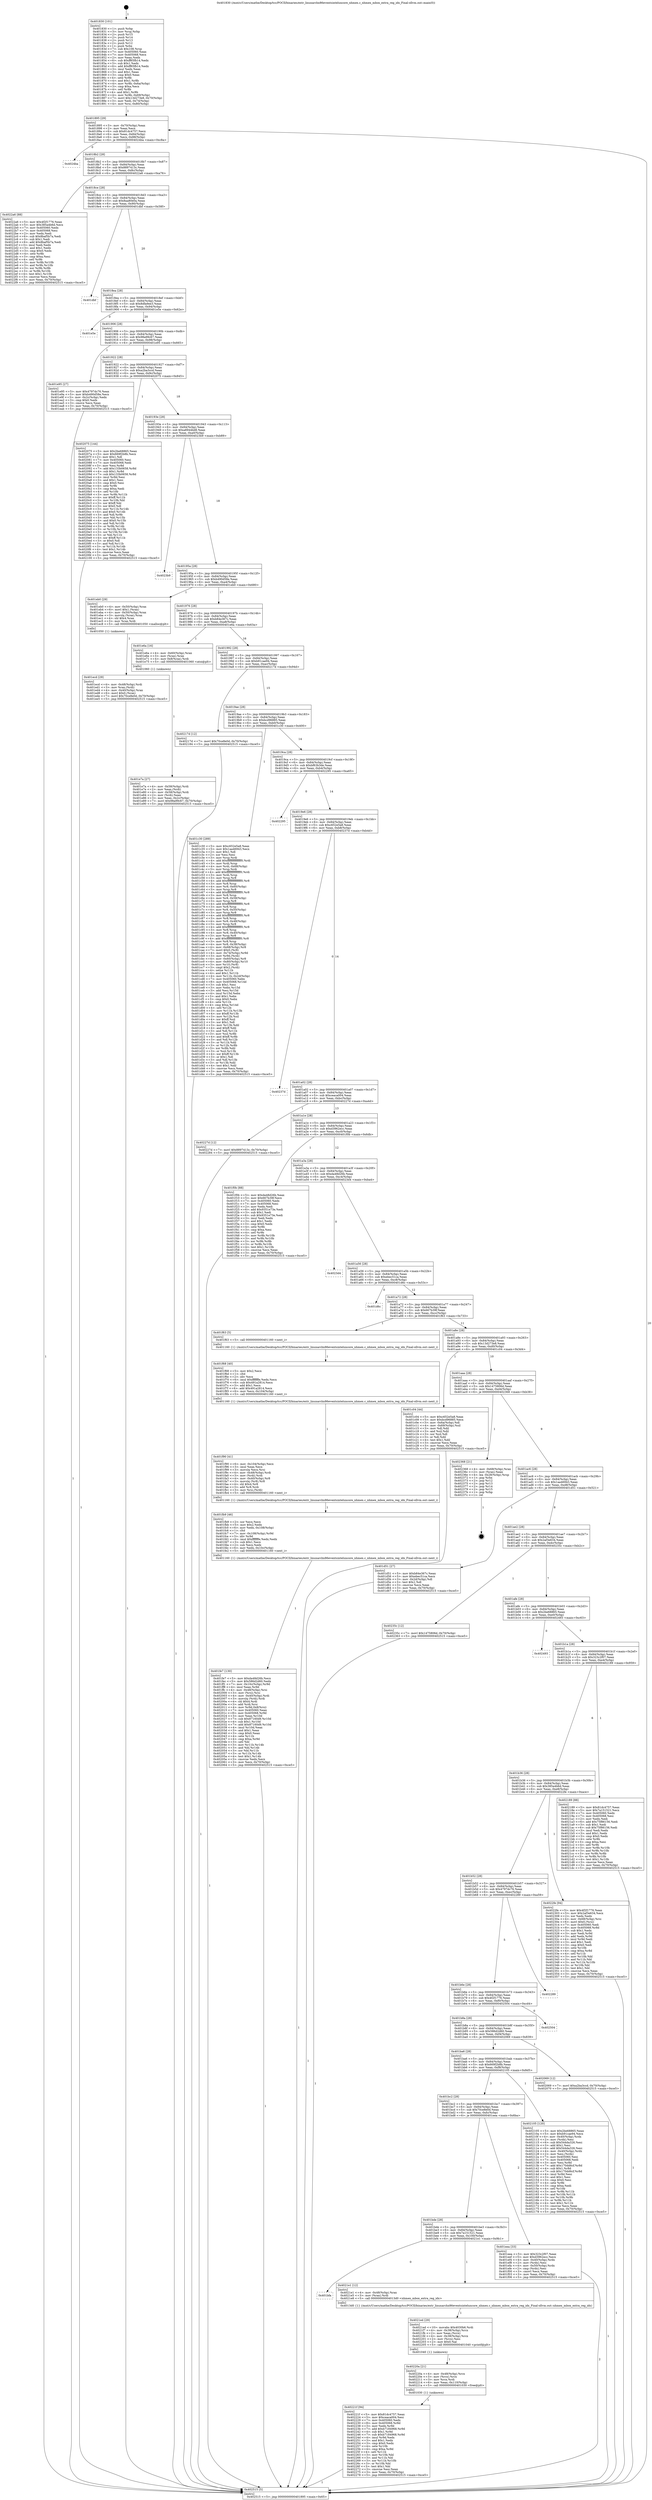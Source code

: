digraph "0x401830" {
  label = "0x401830 (/mnt/c/Users/mathe/Desktop/tcc/POCII/binaries/extr_linuxarchx86eventsinteluncore_nhmex.c_nhmex_mbox_extra_reg_idx_Final-ollvm.out::main(0))"
  labelloc = "t"
  node[shape=record]

  Entry [label="",width=0.3,height=0.3,shape=circle,fillcolor=black,style=filled]
  "0x401895" [label="{
     0x401895 [29]\l
     | [instrs]\l
     &nbsp;&nbsp;0x401895 \<+3\>: mov -0x70(%rbp),%eax\l
     &nbsp;&nbsp;0x401898 \<+2\>: mov %eax,%ecx\l
     &nbsp;&nbsp;0x40189a \<+6\>: sub $0x81dc4757,%ecx\l
     &nbsp;&nbsp;0x4018a0 \<+6\>: mov %eax,-0x84(%rbp)\l
     &nbsp;&nbsp;0x4018a6 \<+6\>: mov %ecx,-0x88(%rbp)\l
     &nbsp;&nbsp;0x4018ac \<+6\>: je 00000000004024ba \<main+0xc8a\>\l
  }"]
  "0x4024ba" [label="{
     0x4024ba\l
  }", style=dashed]
  "0x4018b2" [label="{
     0x4018b2 [28]\l
     | [instrs]\l
     &nbsp;&nbsp;0x4018b2 \<+5\>: jmp 00000000004018b7 \<main+0x87\>\l
     &nbsp;&nbsp;0x4018b7 \<+6\>: mov -0x84(%rbp),%eax\l
     &nbsp;&nbsp;0x4018bd \<+5\>: sub $0x8897413c,%eax\l
     &nbsp;&nbsp;0x4018c2 \<+6\>: mov %eax,-0x8c(%rbp)\l
     &nbsp;&nbsp;0x4018c8 \<+6\>: je 00000000004022a6 \<main+0xa76\>\l
  }"]
  Exit [label="",width=0.3,height=0.3,shape=circle,fillcolor=black,style=filled,peripheries=2]
  "0x4022a6" [label="{
     0x4022a6 [88]\l
     | [instrs]\l
     &nbsp;&nbsp;0x4022a6 \<+5\>: mov $0x4f2f1776,%eax\l
     &nbsp;&nbsp;0x4022ab \<+5\>: mov $0x385a4b6d,%ecx\l
     &nbsp;&nbsp;0x4022b0 \<+7\>: mov 0x405060,%edx\l
     &nbsp;&nbsp;0x4022b7 \<+7\>: mov 0x405068,%esi\l
     &nbsp;&nbsp;0x4022be \<+2\>: mov %edx,%edi\l
     &nbsp;&nbsp;0x4022c0 \<+6\>: sub $0x8baf5b7a,%edi\l
     &nbsp;&nbsp;0x4022c6 \<+3\>: sub $0x1,%edi\l
     &nbsp;&nbsp;0x4022c9 \<+6\>: add $0x8baf5b7a,%edi\l
     &nbsp;&nbsp;0x4022cf \<+3\>: imul %edi,%edx\l
     &nbsp;&nbsp;0x4022d2 \<+3\>: and $0x1,%edx\l
     &nbsp;&nbsp;0x4022d5 \<+3\>: cmp $0x0,%edx\l
     &nbsp;&nbsp;0x4022d8 \<+4\>: sete %r8b\l
     &nbsp;&nbsp;0x4022dc \<+3\>: cmp $0xa,%esi\l
     &nbsp;&nbsp;0x4022df \<+4\>: setl %r9b\l
     &nbsp;&nbsp;0x4022e3 \<+3\>: mov %r8b,%r10b\l
     &nbsp;&nbsp;0x4022e6 \<+3\>: and %r9b,%r10b\l
     &nbsp;&nbsp;0x4022e9 \<+3\>: xor %r9b,%r8b\l
     &nbsp;&nbsp;0x4022ec \<+3\>: or %r8b,%r10b\l
     &nbsp;&nbsp;0x4022ef \<+4\>: test $0x1,%r10b\l
     &nbsp;&nbsp;0x4022f3 \<+3\>: cmovne %ecx,%eax\l
     &nbsp;&nbsp;0x4022f6 \<+3\>: mov %eax,-0x70(%rbp)\l
     &nbsp;&nbsp;0x4022f9 \<+5\>: jmp 0000000000402515 \<main+0xce5\>\l
  }"]
  "0x4018ce" [label="{
     0x4018ce [28]\l
     | [instrs]\l
     &nbsp;&nbsp;0x4018ce \<+5\>: jmp 00000000004018d3 \<main+0xa3\>\l
     &nbsp;&nbsp;0x4018d3 \<+6\>: mov -0x84(%rbp),%eax\l
     &nbsp;&nbsp;0x4018d9 \<+5\>: sub $0x8aa80e0a,%eax\l
     &nbsp;&nbsp;0x4018de \<+6\>: mov %eax,-0x90(%rbp)\l
     &nbsp;&nbsp;0x4018e4 \<+6\>: je 0000000000401dbf \<main+0x58f\>\l
  }"]
  "0x40221f" [label="{
     0x40221f [94]\l
     | [instrs]\l
     &nbsp;&nbsp;0x40221f \<+5\>: mov $0x81dc4757,%eax\l
     &nbsp;&nbsp;0x402224 \<+5\>: mov $0xceaca004,%esi\l
     &nbsp;&nbsp;0x402229 \<+7\>: mov 0x405060,%edx\l
     &nbsp;&nbsp;0x402230 \<+8\>: mov 0x405068,%r8d\l
     &nbsp;&nbsp;0x402238 \<+3\>: mov %edx,%r9d\l
     &nbsp;&nbsp;0x40223b \<+7\>: add $0xb7184968,%r9d\l
     &nbsp;&nbsp;0x402242 \<+4\>: sub $0x1,%r9d\l
     &nbsp;&nbsp;0x402246 \<+7\>: sub $0xb7184968,%r9d\l
     &nbsp;&nbsp;0x40224d \<+4\>: imul %r9d,%edx\l
     &nbsp;&nbsp;0x402251 \<+3\>: and $0x1,%edx\l
     &nbsp;&nbsp;0x402254 \<+3\>: cmp $0x0,%edx\l
     &nbsp;&nbsp;0x402257 \<+4\>: sete %r10b\l
     &nbsp;&nbsp;0x40225b \<+4\>: cmp $0xa,%r8d\l
     &nbsp;&nbsp;0x40225f \<+4\>: setl %r11b\l
     &nbsp;&nbsp;0x402263 \<+3\>: mov %r10b,%bl\l
     &nbsp;&nbsp;0x402266 \<+3\>: and %r11b,%bl\l
     &nbsp;&nbsp;0x402269 \<+3\>: xor %r11b,%r10b\l
     &nbsp;&nbsp;0x40226c \<+3\>: or %r10b,%bl\l
     &nbsp;&nbsp;0x40226f \<+3\>: test $0x1,%bl\l
     &nbsp;&nbsp;0x402272 \<+3\>: cmovne %esi,%eax\l
     &nbsp;&nbsp;0x402275 \<+3\>: mov %eax,-0x70(%rbp)\l
     &nbsp;&nbsp;0x402278 \<+5\>: jmp 0000000000402515 \<main+0xce5\>\l
  }"]
  "0x401dbf" [label="{
     0x401dbf\l
  }", style=dashed]
  "0x4018ea" [label="{
     0x4018ea [28]\l
     | [instrs]\l
     &nbsp;&nbsp;0x4018ea \<+5\>: jmp 00000000004018ef \<main+0xbf\>\l
     &nbsp;&nbsp;0x4018ef \<+6\>: mov -0x84(%rbp),%eax\l
     &nbsp;&nbsp;0x4018f5 \<+5\>: sub $0x8dfa9ee3,%eax\l
     &nbsp;&nbsp;0x4018fa \<+6\>: mov %eax,-0x94(%rbp)\l
     &nbsp;&nbsp;0x401900 \<+6\>: je 0000000000401e5e \<main+0x62e\>\l
  }"]
  "0x40220a" [label="{
     0x40220a [21]\l
     | [instrs]\l
     &nbsp;&nbsp;0x40220a \<+4\>: mov -0x48(%rbp),%rcx\l
     &nbsp;&nbsp;0x40220e \<+3\>: mov (%rcx),%rcx\l
     &nbsp;&nbsp;0x402211 \<+3\>: mov %rcx,%rdi\l
     &nbsp;&nbsp;0x402214 \<+6\>: mov %eax,-0x110(%rbp)\l
     &nbsp;&nbsp;0x40221a \<+5\>: call 0000000000401030 \<free@plt\>\l
     | [calls]\l
     &nbsp;&nbsp;0x401030 \{1\} (unknown)\l
  }"]
  "0x401e5e" [label="{
     0x401e5e\l
  }", style=dashed]
  "0x401906" [label="{
     0x401906 [28]\l
     | [instrs]\l
     &nbsp;&nbsp;0x401906 \<+5\>: jmp 000000000040190b \<main+0xdb\>\l
     &nbsp;&nbsp;0x40190b \<+6\>: mov -0x84(%rbp),%eax\l
     &nbsp;&nbsp;0x401911 \<+5\>: sub $0x98a99c67,%eax\l
     &nbsp;&nbsp;0x401916 \<+6\>: mov %eax,-0x98(%rbp)\l
     &nbsp;&nbsp;0x40191c \<+6\>: je 0000000000401e95 \<main+0x665\>\l
  }"]
  "0x4021ed" [label="{
     0x4021ed [29]\l
     | [instrs]\l
     &nbsp;&nbsp;0x4021ed \<+10\>: movabs $0x4030b6,%rdi\l
     &nbsp;&nbsp;0x4021f7 \<+4\>: mov -0x38(%rbp),%rcx\l
     &nbsp;&nbsp;0x4021fb \<+2\>: mov %eax,(%rcx)\l
     &nbsp;&nbsp;0x4021fd \<+4\>: mov -0x38(%rbp),%rcx\l
     &nbsp;&nbsp;0x402201 \<+2\>: mov (%rcx),%esi\l
     &nbsp;&nbsp;0x402203 \<+2\>: mov $0x0,%al\l
     &nbsp;&nbsp;0x402205 \<+5\>: call 0000000000401040 \<printf@plt\>\l
     | [calls]\l
     &nbsp;&nbsp;0x401040 \{1\} (unknown)\l
  }"]
  "0x401e95" [label="{
     0x401e95 [27]\l
     | [instrs]\l
     &nbsp;&nbsp;0x401e95 \<+5\>: mov $0x4797dc76,%eax\l
     &nbsp;&nbsp;0x401e9a \<+5\>: mov $0xb490d58e,%ecx\l
     &nbsp;&nbsp;0x401e9f \<+3\>: mov -0x2c(%rbp),%edx\l
     &nbsp;&nbsp;0x401ea2 \<+3\>: cmp $0x0,%edx\l
     &nbsp;&nbsp;0x401ea5 \<+3\>: cmove %ecx,%eax\l
     &nbsp;&nbsp;0x401ea8 \<+3\>: mov %eax,-0x70(%rbp)\l
     &nbsp;&nbsp;0x401eab \<+5\>: jmp 0000000000402515 \<main+0xce5\>\l
  }"]
  "0x401922" [label="{
     0x401922 [28]\l
     | [instrs]\l
     &nbsp;&nbsp;0x401922 \<+5\>: jmp 0000000000401927 \<main+0xf7\>\l
     &nbsp;&nbsp;0x401927 \<+6\>: mov -0x84(%rbp),%eax\l
     &nbsp;&nbsp;0x40192d \<+5\>: sub $0xa2ba3ccd,%eax\l
     &nbsp;&nbsp;0x401932 \<+6\>: mov %eax,-0x9c(%rbp)\l
     &nbsp;&nbsp;0x401938 \<+6\>: je 0000000000402075 \<main+0x845\>\l
  }"]
  "0x401bfa" [label="{
     0x401bfa\l
  }", style=dashed]
  "0x402075" [label="{
     0x402075 [144]\l
     | [instrs]\l
     &nbsp;&nbsp;0x402075 \<+5\>: mov $0x2be68865,%eax\l
     &nbsp;&nbsp;0x40207a \<+5\>: mov $0x669f2b8b,%ecx\l
     &nbsp;&nbsp;0x40207f \<+2\>: mov $0x1,%dl\l
     &nbsp;&nbsp;0x402081 \<+7\>: mov 0x405060,%esi\l
     &nbsp;&nbsp;0x402088 \<+7\>: mov 0x405068,%edi\l
     &nbsp;&nbsp;0x40208f \<+3\>: mov %esi,%r8d\l
     &nbsp;&nbsp;0x402092 \<+7\>: add $0x133b0658,%r8d\l
     &nbsp;&nbsp;0x402099 \<+4\>: sub $0x1,%r8d\l
     &nbsp;&nbsp;0x40209d \<+7\>: sub $0x133b0658,%r8d\l
     &nbsp;&nbsp;0x4020a4 \<+4\>: imul %r8d,%esi\l
     &nbsp;&nbsp;0x4020a8 \<+3\>: and $0x1,%esi\l
     &nbsp;&nbsp;0x4020ab \<+3\>: cmp $0x0,%esi\l
     &nbsp;&nbsp;0x4020ae \<+4\>: sete %r9b\l
     &nbsp;&nbsp;0x4020b2 \<+3\>: cmp $0xa,%edi\l
     &nbsp;&nbsp;0x4020b5 \<+4\>: setl %r10b\l
     &nbsp;&nbsp;0x4020b9 \<+3\>: mov %r9b,%r11b\l
     &nbsp;&nbsp;0x4020bc \<+4\>: xor $0xff,%r11b\l
     &nbsp;&nbsp;0x4020c0 \<+3\>: mov %r10b,%bl\l
     &nbsp;&nbsp;0x4020c3 \<+3\>: xor $0xff,%bl\l
     &nbsp;&nbsp;0x4020c6 \<+3\>: xor $0x0,%dl\l
     &nbsp;&nbsp;0x4020c9 \<+3\>: mov %r11b,%r14b\l
     &nbsp;&nbsp;0x4020cc \<+4\>: and $0x0,%r14b\l
     &nbsp;&nbsp;0x4020d0 \<+3\>: and %dl,%r9b\l
     &nbsp;&nbsp;0x4020d3 \<+3\>: mov %bl,%r15b\l
     &nbsp;&nbsp;0x4020d6 \<+4\>: and $0x0,%r15b\l
     &nbsp;&nbsp;0x4020da \<+3\>: and %dl,%r10b\l
     &nbsp;&nbsp;0x4020dd \<+3\>: or %r9b,%r14b\l
     &nbsp;&nbsp;0x4020e0 \<+3\>: or %r10b,%r15b\l
     &nbsp;&nbsp;0x4020e3 \<+3\>: xor %r15b,%r14b\l
     &nbsp;&nbsp;0x4020e6 \<+3\>: or %bl,%r11b\l
     &nbsp;&nbsp;0x4020e9 \<+4\>: xor $0xff,%r11b\l
     &nbsp;&nbsp;0x4020ed \<+3\>: or $0x0,%dl\l
     &nbsp;&nbsp;0x4020f0 \<+3\>: and %dl,%r11b\l
     &nbsp;&nbsp;0x4020f3 \<+3\>: or %r11b,%r14b\l
     &nbsp;&nbsp;0x4020f6 \<+4\>: test $0x1,%r14b\l
     &nbsp;&nbsp;0x4020fa \<+3\>: cmovne %ecx,%eax\l
     &nbsp;&nbsp;0x4020fd \<+3\>: mov %eax,-0x70(%rbp)\l
     &nbsp;&nbsp;0x402100 \<+5\>: jmp 0000000000402515 \<main+0xce5\>\l
  }"]
  "0x40193e" [label="{
     0x40193e [28]\l
     | [instrs]\l
     &nbsp;&nbsp;0x40193e \<+5\>: jmp 0000000000401943 \<main+0x113\>\l
     &nbsp;&nbsp;0x401943 \<+6\>: mov -0x84(%rbp),%eax\l
     &nbsp;&nbsp;0x401949 \<+5\>: sub $0xa8944bd8,%eax\l
     &nbsp;&nbsp;0x40194e \<+6\>: mov %eax,-0xa0(%rbp)\l
     &nbsp;&nbsp;0x401954 \<+6\>: je 00000000004023b9 \<main+0xb89\>\l
  }"]
  "0x4021e1" [label="{
     0x4021e1 [12]\l
     | [instrs]\l
     &nbsp;&nbsp;0x4021e1 \<+4\>: mov -0x48(%rbp),%rax\l
     &nbsp;&nbsp;0x4021e5 \<+3\>: mov (%rax),%rdi\l
     &nbsp;&nbsp;0x4021e8 \<+5\>: call 00000000004013d0 \<nhmex_mbox_extra_reg_idx\>\l
     | [calls]\l
     &nbsp;&nbsp;0x4013d0 \{1\} (/mnt/c/Users/mathe/Desktop/tcc/POCII/binaries/extr_linuxarchx86eventsinteluncore_nhmex.c_nhmex_mbox_extra_reg_idx_Final-ollvm.out::nhmex_mbox_extra_reg_idx)\l
  }"]
  "0x4023b9" [label="{
     0x4023b9\l
  }", style=dashed]
  "0x40195a" [label="{
     0x40195a [28]\l
     | [instrs]\l
     &nbsp;&nbsp;0x40195a \<+5\>: jmp 000000000040195f \<main+0x12f\>\l
     &nbsp;&nbsp;0x40195f \<+6\>: mov -0x84(%rbp),%eax\l
     &nbsp;&nbsp;0x401965 \<+5\>: sub $0xb490d58e,%eax\l
     &nbsp;&nbsp;0x40196a \<+6\>: mov %eax,-0xa4(%rbp)\l
     &nbsp;&nbsp;0x401970 \<+6\>: je 0000000000401eb0 \<main+0x680\>\l
  }"]
  "0x401fe7" [label="{
     0x401fe7 [130]\l
     | [instrs]\l
     &nbsp;&nbsp;0x401fe7 \<+5\>: mov $0xda48d26b,%ecx\l
     &nbsp;&nbsp;0x401fec \<+5\>: mov $0x586d2d60,%edx\l
     &nbsp;&nbsp;0x401ff1 \<+7\>: mov -0x10c(%rbp),%r9d\l
     &nbsp;&nbsp;0x401ff8 \<+4\>: imul %eax,%r9d\l
     &nbsp;&nbsp;0x401ffc \<+4\>: mov -0x48(%rbp),%rsi\l
     &nbsp;&nbsp;0x402000 \<+3\>: mov (%rsi),%rsi\l
     &nbsp;&nbsp;0x402003 \<+4\>: mov -0x40(%rbp),%rdi\l
     &nbsp;&nbsp;0x402007 \<+3\>: movslq (%rdi),%rdi\l
     &nbsp;&nbsp;0x40200a \<+4\>: shl $0x4,%rdi\l
     &nbsp;&nbsp;0x40200e \<+3\>: add %rdi,%rsi\l
     &nbsp;&nbsp;0x402011 \<+4\>: mov %r9d,0x8(%rsi)\l
     &nbsp;&nbsp;0x402015 \<+7\>: mov 0x405060,%eax\l
     &nbsp;&nbsp;0x40201c \<+8\>: mov 0x405068,%r9d\l
     &nbsp;&nbsp;0x402024 \<+3\>: mov %eax,%r10d\l
     &nbsp;&nbsp;0x402027 \<+7\>: sub $0x87160d9,%r10d\l
     &nbsp;&nbsp;0x40202e \<+4\>: sub $0x1,%r10d\l
     &nbsp;&nbsp;0x402032 \<+7\>: add $0x87160d9,%r10d\l
     &nbsp;&nbsp;0x402039 \<+4\>: imul %r10d,%eax\l
     &nbsp;&nbsp;0x40203d \<+3\>: and $0x1,%eax\l
     &nbsp;&nbsp;0x402040 \<+3\>: cmp $0x0,%eax\l
     &nbsp;&nbsp;0x402043 \<+4\>: sete %r11b\l
     &nbsp;&nbsp;0x402047 \<+4\>: cmp $0xa,%r9d\l
     &nbsp;&nbsp;0x40204b \<+3\>: setl %bl\l
     &nbsp;&nbsp;0x40204e \<+3\>: mov %r11b,%r14b\l
     &nbsp;&nbsp;0x402051 \<+3\>: and %bl,%r14b\l
     &nbsp;&nbsp;0x402054 \<+3\>: xor %bl,%r11b\l
     &nbsp;&nbsp;0x402057 \<+3\>: or %r11b,%r14b\l
     &nbsp;&nbsp;0x40205a \<+4\>: test $0x1,%r14b\l
     &nbsp;&nbsp;0x40205e \<+3\>: cmovne %edx,%ecx\l
     &nbsp;&nbsp;0x402061 \<+3\>: mov %ecx,-0x70(%rbp)\l
     &nbsp;&nbsp;0x402064 \<+5\>: jmp 0000000000402515 \<main+0xce5\>\l
  }"]
  "0x401eb0" [label="{
     0x401eb0 [29]\l
     | [instrs]\l
     &nbsp;&nbsp;0x401eb0 \<+4\>: mov -0x50(%rbp),%rax\l
     &nbsp;&nbsp;0x401eb4 \<+6\>: movl $0x1,(%rax)\l
     &nbsp;&nbsp;0x401eba \<+4\>: mov -0x50(%rbp),%rax\l
     &nbsp;&nbsp;0x401ebe \<+3\>: movslq (%rax),%rax\l
     &nbsp;&nbsp;0x401ec1 \<+4\>: shl $0x4,%rax\l
     &nbsp;&nbsp;0x401ec5 \<+3\>: mov %rax,%rdi\l
     &nbsp;&nbsp;0x401ec8 \<+5\>: call 0000000000401050 \<malloc@plt\>\l
     | [calls]\l
     &nbsp;&nbsp;0x401050 \{1\} (unknown)\l
  }"]
  "0x401976" [label="{
     0x401976 [28]\l
     | [instrs]\l
     &nbsp;&nbsp;0x401976 \<+5\>: jmp 000000000040197b \<main+0x14b\>\l
     &nbsp;&nbsp;0x40197b \<+6\>: mov -0x84(%rbp),%eax\l
     &nbsp;&nbsp;0x401981 \<+5\>: sub $0xb84e367c,%eax\l
     &nbsp;&nbsp;0x401986 \<+6\>: mov %eax,-0xa8(%rbp)\l
     &nbsp;&nbsp;0x40198c \<+6\>: je 0000000000401e6a \<main+0x63a\>\l
  }"]
  "0x401fb9" [label="{
     0x401fb9 [46]\l
     | [instrs]\l
     &nbsp;&nbsp;0x401fb9 \<+2\>: xor %ecx,%ecx\l
     &nbsp;&nbsp;0x401fbb \<+5\>: mov $0x2,%edx\l
     &nbsp;&nbsp;0x401fc0 \<+6\>: mov %edx,-0x108(%rbp)\l
     &nbsp;&nbsp;0x401fc6 \<+1\>: cltd\l
     &nbsp;&nbsp;0x401fc7 \<+7\>: mov -0x108(%rbp),%r9d\l
     &nbsp;&nbsp;0x401fce \<+3\>: idiv %r9d\l
     &nbsp;&nbsp;0x401fd1 \<+6\>: imul $0xfffffffe,%edx,%edx\l
     &nbsp;&nbsp;0x401fd7 \<+3\>: sub $0x1,%ecx\l
     &nbsp;&nbsp;0x401fda \<+2\>: sub %ecx,%edx\l
     &nbsp;&nbsp;0x401fdc \<+6\>: mov %edx,-0x10c(%rbp)\l
     &nbsp;&nbsp;0x401fe2 \<+5\>: call 0000000000401160 \<next_i\>\l
     | [calls]\l
     &nbsp;&nbsp;0x401160 \{1\} (/mnt/c/Users/mathe/Desktop/tcc/POCII/binaries/extr_linuxarchx86eventsinteluncore_nhmex.c_nhmex_mbox_extra_reg_idx_Final-ollvm.out::next_i)\l
  }"]
  "0x401e6a" [label="{
     0x401e6a [16]\l
     | [instrs]\l
     &nbsp;&nbsp;0x401e6a \<+4\>: mov -0x60(%rbp),%rax\l
     &nbsp;&nbsp;0x401e6e \<+3\>: mov (%rax),%rax\l
     &nbsp;&nbsp;0x401e71 \<+4\>: mov 0x8(%rax),%rdi\l
     &nbsp;&nbsp;0x401e75 \<+5\>: call 0000000000401060 \<atoi@plt\>\l
     | [calls]\l
     &nbsp;&nbsp;0x401060 \{1\} (unknown)\l
  }"]
  "0x401992" [label="{
     0x401992 [28]\l
     | [instrs]\l
     &nbsp;&nbsp;0x401992 \<+5\>: jmp 0000000000401997 \<main+0x167\>\l
     &nbsp;&nbsp;0x401997 \<+6\>: mov -0x84(%rbp),%eax\l
     &nbsp;&nbsp;0x40199d \<+5\>: sub $0xb91cae94,%eax\l
     &nbsp;&nbsp;0x4019a2 \<+6\>: mov %eax,-0xac(%rbp)\l
     &nbsp;&nbsp;0x4019a8 \<+6\>: je 000000000040217d \<main+0x94d\>\l
  }"]
  "0x401f90" [label="{
     0x401f90 [41]\l
     | [instrs]\l
     &nbsp;&nbsp;0x401f90 \<+6\>: mov -0x104(%rbp),%ecx\l
     &nbsp;&nbsp;0x401f96 \<+3\>: imul %eax,%ecx\l
     &nbsp;&nbsp;0x401f99 \<+3\>: movslq %ecx,%rsi\l
     &nbsp;&nbsp;0x401f9c \<+4\>: mov -0x48(%rbp),%rdi\l
     &nbsp;&nbsp;0x401fa0 \<+3\>: mov (%rdi),%rdi\l
     &nbsp;&nbsp;0x401fa3 \<+4\>: mov -0x40(%rbp),%r8\l
     &nbsp;&nbsp;0x401fa7 \<+3\>: movslq (%r8),%r8\l
     &nbsp;&nbsp;0x401faa \<+4\>: shl $0x4,%r8\l
     &nbsp;&nbsp;0x401fae \<+3\>: add %r8,%rdi\l
     &nbsp;&nbsp;0x401fb1 \<+3\>: mov %rsi,(%rdi)\l
     &nbsp;&nbsp;0x401fb4 \<+5\>: call 0000000000401160 \<next_i\>\l
     | [calls]\l
     &nbsp;&nbsp;0x401160 \{1\} (/mnt/c/Users/mathe/Desktop/tcc/POCII/binaries/extr_linuxarchx86eventsinteluncore_nhmex.c_nhmex_mbox_extra_reg_idx_Final-ollvm.out::next_i)\l
  }"]
  "0x40217d" [label="{
     0x40217d [12]\l
     | [instrs]\l
     &nbsp;&nbsp;0x40217d \<+7\>: movl $0x70ce8e0d,-0x70(%rbp)\l
     &nbsp;&nbsp;0x402184 \<+5\>: jmp 0000000000402515 \<main+0xce5\>\l
  }"]
  "0x4019ae" [label="{
     0x4019ae [28]\l
     | [instrs]\l
     &nbsp;&nbsp;0x4019ae \<+5\>: jmp 00000000004019b3 \<main+0x183\>\l
     &nbsp;&nbsp;0x4019b3 \<+6\>: mov -0x84(%rbp),%eax\l
     &nbsp;&nbsp;0x4019b9 \<+5\>: sub $0xbcd96885,%eax\l
     &nbsp;&nbsp;0x4019be \<+6\>: mov %eax,-0xb0(%rbp)\l
     &nbsp;&nbsp;0x4019c4 \<+6\>: je 0000000000401c30 \<main+0x400\>\l
  }"]
  "0x401f68" [label="{
     0x401f68 [40]\l
     | [instrs]\l
     &nbsp;&nbsp;0x401f68 \<+5\>: mov $0x2,%ecx\l
     &nbsp;&nbsp;0x401f6d \<+1\>: cltd\l
     &nbsp;&nbsp;0x401f6e \<+2\>: idiv %ecx\l
     &nbsp;&nbsp;0x401f70 \<+6\>: imul $0xfffffffe,%edx,%ecx\l
     &nbsp;&nbsp;0x401f76 \<+6\>: sub $0x491a2814,%ecx\l
     &nbsp;&nbsp;0x401f7c \<+3\>: add $0x1,%ecx\l
     &nbsp;&nbsp;0x401f7f \<+6\>: add $0x491a2814,%ecx\l
     &nbsp;&nbsp;0x401f85 \<+6\>: mov %ecx,-0x104(%rbp)\l
     &nbsp;&nbsp;0x401f8b \<+5\>: call 0000000000401160 \<next_i\>\l
     | [calls]\l
     &nbsp;&nbsp;0x401160 \{1\} (/mnt/c/Users/mathe/Desktop/tcc/POCII/binaries/extr_linuxarchx86eventsinteluncore_nhmex.c_nhmex_mbox_extra_reg_idx_Final-ollvm.out::next_i)\l
  }"]
  "0x401c30" [label="{
     0x401c30 [289]\l
     | [instrs]\l
     &nbsp;&nbsp;0x401c30 \<+5\>: mov $0xc652e5a8,%eax\l
     &nbsp;&nbsp;0x401c35 \<+5\>: mov $0x1aa46943,%ecx\l
     &nbsp;&nbsp;0x401c3a \<+2\>: mov $0x1,%dl\l
     &nbsp;&nbsp;0x401c3c \<+2\>: xor %esi,%esi\l
     &nbsp;&nbsp;0x401c3e \<+3\>: mov %rsp,%rdi\l
     &nbsp;&nbsp;0x401c41 \<+4\>: add $0xfffffffffffffff0,%rdi\l
     &nbsp;&nbsp;0x401c45 \<+3\>: mov %rdi,%rsp\l
     &nbsp;&nbsp;0x401c48 \<+4\>: mov %rdi,-0x68(%rbp)\l
     &nbsp;&nbsp;0x401c4c \<+3\>: mov %rsp,%rdi\l
     &nbsp;&nbsp;0x401c4f \<+4\>: add $0xfffffffffffffff0,%rdi\l
     &nbsp;&nbsp;0x401c53 \<+3\>: mov %rdi,%rsp\l
     &nbsp;&nbsp;0x401c56 \<+3\>: mov %rsp,%r8\l
     &nbsp;&nbsp;0x401c59 \<+4\>: add $0xfffffffffffffff0,%r8\l
     &nbsp;&nbsp;0x401c5d \<+3\>: mov %r8,%rsp\l
     &nbsp;&nbsp;0x401c60 \<+4\>: mov %r8,-0x60(%rbp)\l
     &nbsp;&nbsp;0x401c64 \<+3\>: mov %rsp,%r8\l
     &nbsp;&nbsp;0x401c67 \<+4\>: add $0xfffffffffffffff0,%r8\l
     &nbsp;&nbsp;0x401c6b \<+3\>: mov %r8,%rsp\l
     &nbsp;&nbsp;0x401c6e \<+4\>: mov %r8,-0x58(%rbp)\l
     &nbsp;&nbsp;0x401c72 \<+3\>: mov %rsp,%r8\l
     &nbsp;&nbsp;0x401c75 \<+4\>: add $0xfffffffffffffff0,%r8\l
     &nbsp;&nbsp;0x401c79 \<+3\>: mov %r8,%rsp\l
     &nbsp;&nbsp;0x401c7c \<+4\>: mov %r8,-0x50(%rbp)\l
     &nbsp;&nbsp;0x401c80 \<+3\>: mov %rsp,%r8\l
     &nbsp;&nbsp;0x401c83 \<+4\>: add $0xfffffffffffffff0,%r8\l
     &nbsp;&nbsp;0x401c87 \<+3\>: mov %r8,%rsp\l
     &nbsp;&nbsp;0x401c8a \<+4\>: mov %r8,-0x48(%rbp)\l
     &nbsp;&nbsp;0x401c8e \<+3\>: mov %rsp,%r8\l
     &nbsp;&nbsp;0x401c91 \<+4\>: add $0xfffffffffffffff0,%r8\l
     &nbsp;&nbsp;0x401c95 \<+3\>: mov %r8,%rsp\l
     &nbsp;&nbsp;0x401c98 \<+4\>: mov %r8,-0x40(%rbp)\l
     &nbsp;&nbsp;0x401c9c \<+3\>: mov %rsp,%r8\l
     &nbsp;&nbsp;0x401c9f \<+4\>: add $0xfffffffffffffff0,%r8\l
     &nbsp;&nbsp;0x401ca3 \<+3\>: mov %r8,%rsp\l
     &nbsp;&nbsp;0x401ca6 \<+4\>: mov %r8,-0x38(%rbp)\l
     &nbsp;&nbsp;0x401caa \<+4\>: mov -0x68(%rbp),%r8\l
     &nbsp;&nbsp;0x401cae \<+7\>: movl $0x0,(%r8)\l
     &nbsp;&nbsp;0x401cb5 \<+4\>: mov -0x74(%rbp),%r9d\l
     &nbsp;&nbsp;0x401cb9 \<+3\>: mov %r9d,(%rdi)\l
     &nbsp;&nbsp;0x401cbc \<+4\>: mov -0x60(%rbp),%r8\l
     &nbsp;&nbsp;0x401cc0 \<+4\>: mov -0x80(%rbp),%r10\l
     &nbsp;&nbsp;0x401cc4 \<+3\>: mov %r10,(%r8)\l
     &nbsp;&nbsp;0x401cc7 \<+3\>: cmpl $0x2,(%rdi)\l
     &nbsp;&nbsp;0x401cca \<+4\>: setne %r11b\l
     &nbsp;&nbsp;0x401cce \<+4\>: and $0x1,%r11b\l
     &nbsp;&nbsp;0x401cd2 \<+4\>: mov %r11b,-0x2d(%rbp)\l
     &nbsp;&nbsp;0x401cd6 \<+7\>: mov 0x405060,%ebx\l
     &nbsp;&nbsp;0x401cdd \<+8\>: mov 0x405068,%r14d\l
     &nbsp;&nbsp;0x401ce5 \<+3\>: sub $0x1,%esi\l
     &nbsp;&nbsp;0x401ce8 \<+3\>: mov %ebx,%r15d\l
     &nbsp;&nbsp;0x401ceb \<+3\>: add %esi,%r15d\l
     &nbsp;&nbsp;0x401cee \<+4\>: imul %r15d,%ebx\l
     &nbsp;&nbsp;0x401cf2 \<+3\>: and $0x1,%ebx\l
     &nbsp;&nbsp;0x401cf5 \<+3\>: cmp $0x0,%ebx\l
     &nbsp;&nbsp;0x401cf8 \<+4\>: sete %r11b\l
     &nbsp;&nbsp;0x401cfc \<+4\>: cmp $0xa,%r14d\l
     &nbsp;&nbsp;0x401d00 \<+4\>: setl %r12b\l
     &nbsp;&nbsp;0x401d04 \<+3\>: mov %r11b,%r13b\l
     &nbsp;&nbsp;0x401d07 \<+4\>: xor $0xff,%r13b\l
     &nbsp;&nbsp;0x401d0b \<+3\>: mov %r12b,%sil\l
     &nbsp;&nbsp;0x401d0e \<+4\>: xor $0xff,%sil\l
     &nbsp;&nbsp;0x401d12 \<+3\>: xor $0x1,%dl\l
     &nbsp;&nbsp;0x401d15 \<+3\>: mov %r13b,%dil\l
     &nbsp;&nbsp;0x401d18 \<+4\>: and $0xff,%dil\l
     &nbsp;&nbsp;0x401d1c \<+3\>: and %dl,%r11b\l
     &nbsp;&nbsp;0x401d1f \<+3\>: mov %sil,%r8b\l
     &nbsp;&nbsp;0x401d22 \<+4\>: and $0xff,%r8b\l
     &nbsp;&nbsp;0x401d26 \<+3\>: and %dl,%r12b\l
     &nbsp;&nbsp;0x401d29 \<+3\>: or %r11b,%dil\l
     &nbsp;&nbsp;0x401d2c \<+3\>: or %r12b,%r8b\l
     &nbsp;&nbsp;0x401d2f \<+3\>: xor %r8b,%dil\l
     &nbsp;&nbsp;0x401d32 \<+3\>: or %sil,%r13b\l
     &nbsp;&nbsp;0x401d35 \<+4\>: xor $0xff,%r13b\l
     &nbsp;&nbsp;0x401d39 \<+3\>: or $0x1,%dl\l
     &nbsp;&nbsp;0x401d3c \<+3\>: and %dl,%r13b\l
     &nbsp;&nbsp;0x401d3f \<+3\>: or %r13b,%dil\l
     &nbsp;&nbsp;0x401d42 \<+4\>: test $0x1,%dil\l
     &nbsp;&nbsp;0x401d46 \<+3\>: cmovne %ecx,%eax\l
     &nbsp;&nbsp;0x401d49 \<+3\>: mov %eax,-0x70(%rbp)\l
     &nbsp;&nbsp;0x401d4c \<+5\>: jmp 0000000000402515 \<main+0xce5\>\l
  }"]
  "0x4019ca" [label="{
     0x4019ca [28]\l
     | [instrs]\l
     &nbsp;&nbsp;0x4019ca \<+5\>: jmp 00000000004019cf \<main+0x19f\>\l
     &nbsp;&nbsp;0x4019cf \<+6\>: mov -0x84(%rbp),%eax\l
     &nbsp;&nbsp;0x4019d5 \<+5\>: sub $0xbf63b3de,%eax\l
     &nbsp;&nbsp;0x4019da \<+6\>: mov %eax,-0xb4(%rbp)\l
     &nbsp;&nbsp;0x4019e0 \<+6\>: je 0000000000402295 \<main+0xa65\>\l
  }"]
  "0x401bde" [label="{
     0x401bde [28]\l
     | [instrs]\l
     &nbsp;&nbsp;0x401bde \<+5\>: jmp 0000000000401be3 \<main+0x3b3\>\l
     &nbsp;&nbsp;0x401be3 \<+6\>: mov -0x84(%rbp),%eax\l
     &nbsp;&nbsp;0x401be9 \<+5\>: sub $0x7a151521,%eax\l
     &nbsp;&nbsp;0x401bee \<+6\>: mov %eax,-0x100(%rbp)\l
     &nbsp;&nbsp;0x401bf4 \<+6\>: je 00000000004021e1 \<main+0x9b1\>\l
  }"]
  "0x402295" [label="{
     0x402295\l
  }", style=dashed]
  "0x4019e6" [label="{
     0x4019e6 [28]\l
     | [instrs]\l
     &nbsp;&nbsp;0x4019e6 \<+5\>: jmp 00000000004019eb \<main+0x1bb\>\l
     &nbsp;&nbsp;0x4019eb \<+6\>: mov -0x84(%rbp),%eax\l
     &nbsp;&nbsp;0x4019f1 \<+5\>: sub $0xc652e5a8,%eax\l
     &nbsp;&nbsp;0x4019f6 \<+6\>: mov %eax,-0xb8(%rbp)\l
     &nbsp;&nbsp;0x4019fc \<+6\>: je 000000000040237d \<main+0xb4d\>\l
  }"]
  "0x401eea" [label="{
     0x401eea [33]\l
     | [instrs]\l
     &nbsp;&nbsp;0x401eea \<+5\>: mov $0x323c2f07,%eax\l
     &nbsp;&nbsp;0x401eef \<+5\>: mov $0xd3962ecc,%ecx\l
     &nbsp;&nbsp;0x401ef4 \<+4\>: mov -0x40(%rbp),%rdx\l
     &nbsp;&nbsp;0x401ef8 \<+2\>: mov (%rdx),%esi\l
     &nbsp;&nbsp;0x401efa \<+4\>: mov -0x50(%rbp),%rdx\l
     &nbsp;&nbsp;0x401efe \<+2\>: cmp (%rdx),%esi\l
     &nbsp;&nbsp;0x401f00 \<+3\>: cmovl %ecx,%eax\l
     &nbsp;&nbsp;0x401f03 \<+3\>: mov %eax,-0x70(%rbp)\l
     &nbsp;&nbsp;0x401f06 \<+5\>: jmp 0000000000402515 \<main+0xce5\>\l
  }"]
  "0x40237d" [label="{
     0x40237d\l
  }", style=dashed]
  "0x401a02" [label="{
     0x401a02 [28]\l
     | [instrs]\l
     &nbsp;&nbsp;0x401a02 \<+5\>: jmp 0000000000401a07 \<main+0x1d7\>\l
     &nbsp;&nbsp;0x401a07 \<+6\>: mov -0x84(%rbp),%eax\l
     &nbsp;&nbsp;0x401a0d \<+5\>: sub $0xceaca004,%eax\l
     &nbsp;&nbsp;0x401a12 \<+6\>: mov %eax,-0xbc(%rbp)\l
     &nbsp;&nbsp;0x401a18 \<+6\>: je 000000000040227d \<main+0xa4d\>\l
  }"]
  "0x401bc2" [label="{
     0x401bc2 [28]\l
     | [instrs]\l
     &nbsp;&nbsp;0x401bc2 \<+5\>: jmp 0000000000401bc7 \<main+0x397\>\l
     &nbsp;&nbsp;0x401bc7 \<+6\>: mov -0x84(%rbp),%eax\l
     &nbsp;&nbsp;0x401bcd \<+5\>: sub $0x70ce8e0d,%eax\l
     &nbsp;&nbsp;0x401bd2 \<+6\>: mov %eax,-0xfc(%rbp)\l
     &nbsp;&nbsp;0x401bd8 \<+6\>: je 0000000000401eea \<main+0x6ba\>\l
  }"]
  "0x40227d" [label="{
     0x40227d [12]\l
     | [instrs]\l
     &nbsp;&nbsp;0x40227d \<+7\>: movl $0x8897413c,-0x70(%rbp)\l
     &nbsp;&nbsp;0x402284 \<+5\>: jmp 0000000000402515 \<main+0xce5\>\l
  }"]
  "0x401a1e" [label="{
     0x401a1e [28]\l
     | [instrs]\l
     &nbsp;&nbsp;0x401a1e \<+5\>: jmp 0000000000401a23 \<main+0x1f3\>\l
     &nbsp;&nbsp;0x401a23 \<+6\>: mov -0x84(%rbp),%eax\l
     &nbsp;&nbsp;0x401a29 \<+5\>: sub $0xd3962ecc,%eax\l
     &nbsp;&nbsp;0x401a2e \<+6\>: mov %eax,-0xc0(%rbp)\l
     &nbsp;&nbsp;0x401a34 \<+6\>: je 0000000000401f0b \<main+0x6db\>\l
  }"]
  "0x402105" [label="{
     0x402105 [120]\l
     | [instrs]\l
     &nbsp;&nbsp;0x402105 \<+5\>: mov $0x2be68865,%eax\l
     &nbsp;&nbsp;0x40210a \<+5\>: mov $0xb91cae94,%ecx\l
     &nbsp;&nbsp;0x40210f \<+4\>: mov -0x40(%rbp),%rdx\l
     &nbsp;&nbsp;0x402113 \<+2\>: mov (%rdx),%esi\l
     &nbsp;&nbsp;0x402115 \<+6\>: sub $0x544da326,%esi\l
     &nbsp;&nbsp;0x40211b \<+3\>: add $0x1,%esi\l
     &nbsp;&nbsp;0x40211e \<+6\>: add $0x544da326,%esi\l
     &nbsp;&nbsp;0x402124 \<+4\>: mov -0x40(%rbp),%rdx\l
     &nbsp;&nbsp;0x402128 \<+2\>: mov %esi,(%rdx)\l
     &nbsp;&nbsp;0x40212a \<+7\>: mov 0x405060,%esi\l
     &nbsp;&nbsp;0x402131 \<+7\>: mov 0x405068,%edi\l
     &nbsp;&nbsp;0x402138 \<+3\>: mov %esi,%r8d\l
     &nbsp;&nbsp;0x40213b \<+7\>: add $0x170dd6cf,%r8d\l
     &nbsp;&nbsp;0x402142 \<+4\>: sub $0x1,%r8d\l
     &nbsp;&nbsp;0x402146 \<+7\>: sub $0x170dd6cf,%r8d\l
     &nbsp;&nbsp;0x40214d \<+4\>: imul %r8d,%esi\l
     &nbsp;&nbsp;0x402151 \<+3\>: and $0x1,%esi\l
     &nbsp;&nbsp;0x402154 \<+3\>: cmp $0x0,%esi\l
     &nbsp;&nbsp;0x402157 \<+4\>: sete %r9b\l
     &nbsp;&nbsp;0x40215b \<+3\>: cmp $0xa,%edi\l
     &nbsp;&nbsp;0x40215e \<+4\>: setl %r10b\l
     &nbsp;&nbsp;0x402162 \<+3\>: mov %r9b,%r11b\l
     &nbsp;&nbsp;0x402165 \<+3\>: and %r10b,%r11b\l
     &nbsp;&nbsp;0x402168 \<+3\>: xor %r10b,%r9b\l
     &nbsp;&nbsp;0x40216b \<+3\>: or %r9b,%r11b\l
     &nbsp;&nbsp;0x40216e \<+4\>: test $0x1,%r11b\l
     &nbsp;&nbsp;0x402172 \<+3\>: cmovne %ecx,%eax\l
     &nbsp;&nbsp;0x402175 \<+3\>: mov %eax,-0x70(%rbp)\l
     &nbsp;&nbsp;0x402178 \<+5\>: jmp 0000000000402515 \<main+0xce5\>\l
  }"]
  "0x401f0b" [label="{
     0x401f0b [88]\l
     | [instrs]\l
     &nbsp;&nbsp;0x401f0b \<+5\>: mov $0xda48d26b,%eax\l
     &nbsp;&nbsp;0x401f10 \<+5\>: mov $0x667b39f,%ecx\l
     &nbsp;&nbsp;0x401f15 \<+7\>: mov 0x405060,%edx\l
     &nbsp;&nbsp;0x401f1c \<+7\>: mov 0x405068,%esi\l
     &nbsp;&nbsp;0x401f23 \<+2\>: mov %edx,%edi\l
     &nbsp;&nbsp;0x401f25 \<+6\>: add $0x9351e73e,%edi\l
     &nbsp;&nbsp;0x401f2b \<+3\>: sub $0x1,%edi\l
     &nbsp;&nbsp;0x401f2e \<+6\>: sub $0x9351e73e,%edi\l
     &nbsp;&nbsp;0x401f34 \<+3\>: imul %edi,%edx\l
     &nbsp;&nbsp;0x401f37 \<+3\>: and $0x1,%edx\l
     &nbsp;&nbsp;0x401f3a \<+3\>: cmp $0x0,%edx\l
     &nbsp;&nbsp;0x401f3d \<+4\>: sete %r8b\l
     &nbsp;&nbsp;0x401f41 \<+3\>: cmp $0xa,%esi\l
     &nbsp;&nbsp;0x401f44 \<+4\>: setl %r9b\l
     &nbsp;&nbsp;0x401f48 \<+3\>: mov %r8b,%r10b\l
     &nbsp;&nbsp;0x401f4b \<+3\>: and %r9b,%r10b\l
     &nbsp;&nbsp;0x401f4e \<+3\>: xor %r9b,%r8b\l
     &nbsp;&nbsp;0x401f51 \<+3\>: or %r8b,%r10b\l
     &nbsp;&nbsp;0x401f54 \<+4\>: test $0x1,%r10b\l
     &nbsp;&nbsp;0x401f58 \<+3\>: cmovne %ecx,%eax\l
     &nbsp;&nbsp;0x401f5b \<+3\>: mov %eax,-0x70(%rbp)\l
     &nbsp;&nbsp;0x401f5e \<+5\>: jmp 0000000000402515 \<main+0xce5\>\l
  }"]
  "0x401a3a" [label="{
     0x401a3a [28]\l
     | [instrs]\l
     &nbsp;&nbsp;0x401a3a \<+5\>: jmp 0000000000401a3f \<main+0x20f\>\l
     &nbsp;&nbsp;0x401a3f \<+6\>: mov -0x84(%rbp),%eax\l
     &nbsp;&nbsp;0x401a45 \<+5\>: sub $0xda48d26b,%eax\l
     &nbsp;&nbsp;0x401a4a \<+6\>: mov %eax,-0xc4(%rbp)\l
     &nbsp;&nbsp;0x401a50 \<+6\>: je 00000000004023d4 \<main+0xba4\>\l
  }"]
  "0x401ba6" [label="{
     0x401ba6 [28]\l
     | [instrs]\l
     &nbsp;&nbsp;0x401ba6 \<+5\>: jmp 0000000000401bab \<main+0x37b\>\l
     &nbsp;&nbsp;0x401bab \<+6\>: mov -0x84(%rbp),%eax\l
     &nbsp;&nbsp;0x401bb1 \<+5\>: sub $0x669f2b8b,%eax\l
     &nbsp;&nbsp;0x401bb6 \<+6\>: mov %eax,-0xf8(%rbp)\l
     &nbsp;&nbsp;0x401bbc \<+6\>: je 0000000000402105 \<main+0x8d5\>\l
  }"]
  "0x4023d4" [label="{
     0x4023d4\l
  }", style=dashed]
  "0x401a56" [label="{
     0x401a56 [28]\l
     | [instrs]\l
     &nbsp;&nbsp;0x401a56 \<+5\>: jmp 0000000000401a5b \<main+0x22b\>\l
     &nbsp;&nbsp;0x401a5b \<+6\>: mov -0x84(%rbp),%eax\l
     &nbsp;&nbsp;0x401a61 \<+5\>: sub $0xebec51ca,%eax\l
     &nbsp;&nbsp;0x401a66 \<+6\>: mov %eax,-0xc8(%rbp)\l
     &nbsp;&nbsp;0x401a6c \<+6\>: je 0000000000401d6c \<main+0x53c\>\l
  }"]
  "0x402069" [label="{
     0x402069 [12]\l
     | [instrs]\l
     &nbsp;&nbsp;0x402069 \<+7\>: movl $0xa2ba3ccd,-0x70(%rbp)\l
     &nbsp;&nbsp;0x402070 \<+5\>: jmp 0000000000402515 \<main+0xce5\>\l
  }"]
  "0x401d6c" [label="{
     0x401d6c\l
  }", style=dashed]
  "0x401a72" [label="{
     0x401a72 [28]\l
     | [instrs]\l
     &nbsp;&nbsp;0x401a72 \<+5\>: jmp 0000000000401a77 \<main+0x247\>\l
     &nbsp;&nbsp;0x401a77 \<+6\>: mov -0x84(%rbp),%eax\l
     &nbsp;&nbsp;0x401a7d \<+5\>: sub $0x667b39f,%eax\l
     &nbsp;&nbsp;0x401a82 \<+6\>: mov %eax,-0xcc(%rbp)\l
     &nbsp;&nbsp;0x401a88 \<+6\>: je 0000000000401f63 \<main+0x733\>\l
  }"]
  "0x401b8a" [label="{
     0x401b8a [28]\l
     | [instrs]\l
     &nbsp;&nbsp;0x401b8a \<+5\>: jmp 0000000000401b8f \<main+0x35f\>\l
     &nbsp;&nbsp;0x401b8f \<+6\>: mov -0x84(%rbp),%eax\l
     &nbsp;&nbsp;0x401b95 \<+5\>: sub $0x586d2d60,%eax\l
     &nbsp;&nbsp;0x401b9a \<+6\>: mov %eax,-0xf4(%rbp)\l
     &nbsp;&nbsp;0x401ba0 \<+6\>: je 0000000000402069 \<main+0x839\>\l
  }"]
  "0x401f63" [label="{
     0x401f63 [5]\l
     | [instrs]\l
     &nbsp;&nbsp;0x401f63 \<+5\>: call 0000000000401160 \<next_i\>\l
     | [calls]\l
     &nbsp;&nbsp;0x401160 \{1\} (/mnt/c/Users/mathe/Desktop/tcc/POCII/binaries/extr_linuxarchx86eventsinteluncore_nhmex.c_nhmex_mbox_extra_reg_idx_Final-ollvm.out::next_i)\l
  }"]
  "0x401a8e" [label="{
     0x401a8e [28]\l
     | [instrs]\l
     &nbsp;&nbsp;0x401a8e \<+5\>: jmp 0000000000401a93 \<main+0x263\>\l
     &nbsp;&nbsp;0x401a93 \<+6\>: mov -0x84(%rbp),%eax\l
     &nbsp;&nbsp;0x401a99 \<+5\>: sub $0x13d273e8,%eax\l
     &nbsp;&nbsp;0x401a9e \<+6\>: mov %eax,-0xd0(%rbp)\l
     &nbsp;&nbsp;0x401aa4 \<+6\>: je 0000000000401c04 \<main+0x3d4\>\l
  }"]
  "0x402504" [label="{
     0x402504\l
  }", style=dashed]
  "0x401c04" [label="{
     0x401c04 [44]\l
     | [instrs]\l
     &nbsp;&nbsp;0x401c04 \<+5\>: mov $0xc652e5a8,%eax\l
     &nbsp;&nbsp;0x401c09 \<+5\>: mov $0xbcd96885,%ecx\l
     &nbsp;&nbsp;0x401c0e \<+3\>: mov -0x6a(%rbp),%dl\l
     &nbsp;&nbsp;0x401c11 \<+4\>: mov -0x69(%rbp),%sil\l
     &nbsp;&nbsp;0x401c15 \<+3\>: mov %dl,%dil\l
     &nbsp;&nbsp;0x401c18 \<+3\>: and %sil,%dil\l
     &nbsp;&nbsp;0x401c1b \<+3\>: xor %sil,%dl\l
     &nbsp;&nbsp;0x401c1e \<+3\>: or %dl,%dil\l
     &nbsp;&nbsp;0x401c21 \<+4\>: test $0x1,%dil\l
     &nbsp;&nbsp;0x401c25 \<+3\>: cmovne %ecx,%eax\l
     &nbsp;&nbsp;0x401c28 \<+3\>: mov %eax,-0x70(%rbp)\l
     &nbsp;&nbsp;0x401c2b \<+5\>: jmp 0000000000402515 \<main+0xce5\>\l
  }"]
  "0x401aaa" [label="{
     0x401aaa [28]\l
     | [instrs]\l
     &nbsp;&nbsp;0x401aaa \<+5\>: jmp 0000000000401aaf \<main+0x27f\>\l
     &nbsp;&nbsp;0x401aaf \<+6\>: mov -0x84(%rbp),%eax\l
     &nbsp;&nbsp;0x401ab5 \<+5\>: sub $0x1475806d,%eax\l
     &nbsp;&nbsp;0x401aba \<+6\>: mov %eax,-0xd4(%rbp)\l
     &nbsp;&nbsp;0x401ac0 \<+6\>: je 0000000000402368 \<main+0xb38\>\l
  }"]
  "0x402515" [label="{
     0x402515 [5]\l
     | [instrs]\l
     &nbsp;&nbsp;0x402515 \<+5\>: jmp 0000000000401895 \<main+0x65\>\l
  }"]
  "0x401830" [label="{
     0x401830 [101]\l
     | [instrs]\l
     &nbsp;&nbsp;0x401830 \<+1\>: push %rbp\l
     &nbsp;&nbsp;0x401831 \<+3\>: mov %rsp,%rbp\l
     &nbsp;&nbsp;0x401834 \<+2\>: push %r15\l
     &nbsp;&nbsp;0x401836 \<+2\>: push %r14\l
     &nbsp;&nbsp;0x401838 \<+2\>: push %r13\l
     &nbsp;&nbsp;0x40183a \<+2\>: push %r12\l
     &nbsp;&nbsp;0x40183c \<+1\>: push %rbx\l
     &nbsp;&nbsp;0x40183d \<+7\>: sub $0x108,%rsp\l
     &nbsp;&nbsp;0x401844 \<+7\>: mov 0x405060,%eax\l
     &nbsp;&nbsp;0x40184b \<+7\>: mov 0x405068,%ecx\l
     &nbsp;&nbsp;0x401852 \<+2\>: mov %eax,%edx\l
     &nbsp;&nbsp;0x401854 \<+6\>: sub $0xff65fb14,%edx\l
     &nbsp;&nbsp;0x40185a \<+3\>: sub $0x1,%edx\l
     &nbsp;&nbsp;0x40185d \<+6\>: add $0xff65fb14,%edx\l
     &nbsp;&nbsp;0x401863 \<+3\>: imul %edx,%eax\l
     &nbsp;&nbsp;0x401866 \<+3\>: and $0x1,%eax\l
     &nbsp;&nbsp;0x401869 \<+3\>: cmp $0x0,%eax\l
     &nbsp;&nbsp;0x40186c \<+4\>: sete %r8b\l
     &nbsp;&nbsp;0x401870 \<+4\>: and $0x1,%r8b\l
     &nbsp;&nbsp;0x401874 \<+4\>: mov %r8b,-0x6a(%rbp)\l
     &nbsp;&nbsp;0x401878 \<+3\>: cmp $0xa,%ecx\l
     &nbsp;&nbsp;0x40187b \<+4\>: setl %r8b\l
     &nbsp;&nbsp;0x40187f \<+4\>: and $0x1,%r8b\l
     &nbsp;&nbsp;0x401883 \<+4\>: mov %r8b,-0x69(%rbp)\l
     &nbsp;&nbsp;0x401887 \<+7\>: movl $0x13d273e8,-0x70(%rbp)\l
     &nbsp;&nbsp;0x40188e \<+3\>: mov %edi,-0x74(%rbp)\l
     &nbsp;&nbsp;0x401891 \<+4\>: mov %rsi,-0x80(%rbp)\l
  }"]
  "0x401b6e" [label="{
     0x401b6e [28]\l
     | [instrs]\l
     &nbsp;&nbsp;0x401b6e \<+5\>: jmp 0000000000401b73 \<main+0x343\>\l
     &nbsp;&nbsp;0x401b73 \<+6\>: mov -0x84(%rbp),%eax\l
     &nbsp;&nbsp;0x401b79 \<+5\>: sub $0x4f2f1776,%eax\l
     &nbsp;&nbsp;0x401b7e \<+6\>: mov %eax,-0xf0(%rbp)\l
     &nbsp;&nbsp;0x401b84 \<+6\>: je 0000000000402504 \<main+0xcd4\>\l
  }"]
  "0x402289" [label="{
     0x402289\l
  }", style=dashed]
  "0x402368" [label="{
     0x402368 [21]\l
     | [instrs]\l
     &nbsp;&nbsp;0x402368 \<+4\>: mov -0x68(%rbp),%rax\l
     &nbsp;&nbsp;0x40236c \<+2\>: mov (%rax),%eax\l
     &nbsp;&nbsp;0x40236e \<+4\>: lea -0x28(%rbp),%rsp\l
     &nbsp;&nbsp;0x402372 \<+1\>: pop %rbx\l
     &nbsp;&nbsp;0x402373 \<+2\>: pop %r12\l
     &nbsp;&nbsp;0x402375 \<+2\>: pop %r13\l
     &nbsp;&nbsp;0x402377 \<+2\>: pop %r14\l
     &nbsp;&nbsp;0x402379 \<+2\>: pop %r15\l
     &nbsp;&nbsp;0x40237b \<+1\>: pop %rbp\l
     &nbsp;&nbsp;0x40237c \<+1\>: ret\l
  }"]
  "0x401ac6" [label="{
     0x401ac6 [28]\l
     | [instrs]\l
     &nbsp;&nbsp;0x401ac6 \<+5\>: jmp 0000000000401acb \<main+0x29b\>\l
     &nbsp;&nbsp;0x401acb \<+6\>: mov -0x84(%rbp),%eax\l
     &nbsp;&nbsp;0x401ad1 \<+5\>: sub $0x1aa46943,%eax\l
     &nbsp;&nbsp;0x401ad6 \<+6\>: mov %eax,-0xd8(%rbp)\l
     &nbsp;&nbsp;0x401adc \<+6\>: je 0000000000401d51 \<main+0x521\>\l
  }"]
  "0x401b52" [label="{
     0x401b52 [28]\l
     | [instrs]\l
     &nbsp;&nbsp;0x401b52 \<+5\>: jmp 0000000000401b57 \<main+0x327\>\l
     &nbsp;&nbsp;0x401b57 \<+6\>: mov -0x84(%rbp),%eax\l
     &nbsp;&nbsp;0x401b5d \<+5\>: sub $0x4797dc76,%eax\l
     &nbsp;&nbsp;0x401b62 \<+6\>: mov %eax,-0xec(%rbp)\l
     &nbsp;&nbsp;0x401b68 \<+6\>: je 0000000000402289 \<main+0xa59\>\l
  }"]
  "0x401d51" [label="{
     0x401d51 [27]\l
     | [instrs]\l
     &nbsp;&nbsp;0x401d51 \<+5\>: mov $0xb84e367c,%eax\l
     &nbsp;&nbsp;0x401d56 \<+5\>: mov $0xebec51ca,%ecx\l
     &nbsp;&nbsp;0x401d5b \<+3\>: mov -0x2d(%rbp),%dl\l
     &nbsp;&nbsp;0x401d5e \<+3\>: test $0x1,%dl\l
     &nbsp;&nbsp;0x401d61 \<+3\>: cmovne %ecx,%eax\l
     &nbsp;&nbsp;0x401d64 \<+3\>: mov %eax,-0x70(%rbp)\l
     &nbsp;&nbsp;0x401d67 \<+5\>: jmp 0000000000402515 \<main+0xce5\>\l
  }"]
  "0x401ae2" [label="{
     0x401ae2 [28]\l
     | [instrs]\l
     &nbsp;&nbsp;0x401ae2 \<+5\>: jmp 0000000000401ae7 \<main+0x2b7\>\l
     &nbsp;&nbsp;0x401ae7 \<+6\>: mov -0x84(%rbp),%eax\l
     &nbsp;&nbsp;0x401aed \<+5\>: sub $0x2af3e634,%eax\l
     &nbsp;&nbsp;0x401af2 \<+6\>: mov %eax,-0xdc(%rbp)\l
     &nbsp;&nbsp;0x401af8 \<+6\>: je 000000000040235c \<main+0xb2c\>\l
  }"]
  "0x401e7a" [label="{
     0x401e7a [27]\l
     | [instrs]\l
     &nbsp;&nbsp;0x401e7a \<+4\>: mov -0x58(%rbp),%rdi\l
     &nbsp;&nbsp;0x401e7e \<+2\>: mov %eax,(%rdi)\l
     &nbsp;&nbsp;0x401e80 \<+4\>: mov -0x58(%rbp),%rdi\l
     &nbsp;&nbsp;0x401e84 \<+2\>: mov (%rdi),%eax\l
     &nbsp;&nbsp;0x401e86 \<+3\>: mov %eax,-0x2c(%rbp)\l
     &nbsp;&nbsp;0x401e89 \<+7\>: movl $0x98a99c67,-0x70(%rbp)\l
     &nbsp;&nbsp;0x401e90 \<+5\>: jmp 0000000000402515 \<main+0xce5\>\l
  }"]
  "0x401ecd" [label="{
     0x401ecd [29]\l
     | [instrs]\l
     &nbsp;&nbsp;0x401ecd \<+4\>: mov -0x48(%rbp),%rdi\l
     &nbsp;&nbsp;0x401ed1 \<+3\>: mov %rax,(%rdi)\l
     &nbsp;&nbsp;0x401ed4 \<+4\>: mov -0x40(%rbp),%rax\l
     &nbsp;&nbsp;0x401ed8 \<+6\>: movl $0x0,(%rax)\l
     &nbsp;&nbsp;0x401ede \<+7\>: movl $0x70ce8e0d,-0x70(%rbp)\l
     &nbsp;&nbsp;0x401ee5 \<+5\>: jmp 0000000000402515 \<main+0xce5\>\l
  }"]
  "0x4022fe" [label="{
     0x4022fe [94]\l
     | [instrs]\l
     &nbsp;&nbsp;0x4022fe \<+5\>: mov $0x4f2f1776,%eax\l
     &nbsp;&nbsp;0x402303 \<+5\>: mov $0x2af3e634,%ecx\l
     &nbsp;&nbsp;0x402308 \<+2\>: xor %edx,%edx\l
     &nbsp;&nbsp;0x40230a \<+4\>: mov -0x68(%rbp),%rsi\l
     &nbsp;&nbsp;0x40230e \<+6\>: movl $0x0,(%rsi)\l
     &nbsp;&nbsp;0x402314 \<+7\>: mov 0x405060,%edi\l
     &nbsp;&nbsp;0x40231b \<+8\>: mov 0x405068,%r8d\l
     &nbsp;&nbsp;0x402323 \<+3\>: sub $0x1,%edx\l
     &nbsp;&nbsp;0x402326 \<+3\>: mov %edi,%r9d\l
     &nbsp;&nbsp;0x402329 \<+3\>: add %edx,%r9d\l
     &nbsp;&nbsp;0x40232c \<+4\>: imul %r9d,%edi\l
     &nbsp;&nbsp;0x402330 \<+3\>: and $0x1,%edi\l
     &nbsp;&nbsp;0x402333 \<+3\>: cmp $0x0,%edi\l
     &nbsp;&nbsp;0x402336 \<+4\>: sete %r10b\l
     &nbsp;&nbsp;0x40233a \<+4\>: cmp $0xa,%r8d\l
     &nbsp;&nbsp;0x40233e \<+4\>: setl %r11b\l
     &nbsp;&nbsp;0x402342 \<+3\>: mov %r10b,%bl\l
     &nbsp;&nbsp;0x402345 \<+3\>: and %r11b,%bl\l
     &nbsp;&nbsp;0x402348 \<+3\>: xor %r11b,%r10b\l
     &nbsp;&nbsp;0x40234b \<+3\>: or %r10b,%bl\l
     &nbsp;&nbsp;0x40234e \<+3\>: test $0x1,%bl\l
     &nbsp;&nbsp;0x402351 \<+3\>: cmovne %ecx,%eax\l
     &nbsp;&nbsp;0x402354 \<+3\>: mov %eax,-0x70(%rbp)\l
     &nbsp;&nbsp;0x402357 \<+5\>: jmp 0000000000402515 \<main+0xce5\>\l
  }"]
  "0x40235c" [label="{
     0x40235c [12]\l
     | [instrs]\l
     &nbsp;&nbsp;0x40235c \<+7\>: movl $0x1475806d,-0x70(%rbp)\l
     &nbsp;&nbsp;0x402363 \<+5\>: jmp 0000000000402515 \<main+0xce5\>\l
  }"]
  "0x401afe" [label="{
     0x401afe [28]\l
     | [instrs]\l
     &nbsp;&nbsp;0x401afe \<+5\>: jmp 0000000000401b03 \<main+0x2d3\>\l
     &nbsp;&nbsp;0x401b03 \<+6\>: mov -0x84(%rbp),%eax\l
     &nbsp;&nbsp;0x401b09 \<+5\>: sub $0x2be68865,%eax\l
     &nbsp;&nbsp;0x401b0e \<+6\>: mov %eax,-0xe0(%rbp)\l
     &nbsp;&nbsp;0x401b14 \<+6\>: je 0000000000402493 \<main+0xc63\>\l
  }"]
  "0x401b36" [label="{
     0x401b36 [28]\l
     | [instrs]\l
     &nbsp;&nbsp;0x401b36 \<+5\>: jmp 0000000000401b3b \<main+0x30b\>\l
     &nbsp;&nbsp;0x401b3b \<+6\>: mov -0x84(%rbp),%eax\l
     &nbsp;&nbsp;0x401b41 \<+5\>: sub $0x385a4b6d,%eax\l
     &nbsp;&nbsp;0x401b46 \<+6\>: mov %eax,-0xe8(%rbp)\l
     &nbsp;&nbsp;0x401b4c \<+6\>: je 00000000004022fe \<main+0xace\>\l
  }"]
  "0x402493" [label="{
     0x402493\l
  }", style=dashed]
  "0x401b1a" [label="{
     0x401b1a [28]\l
     | [instrs]\l
     &nbsp;&nbsp;0x401b1a \<+5\>: jmp 0000000000401b1f \<main+0x2ef\>\l
     &nbsp;&nbsp;0x401b1f \<+6\>: mov -0x84(%rbp),%eax\l
     &nbsp;&nbsp;0x401b25 \<+5\>: sub $0x323c2f07,%eax\l
     &nbsp;&nbsp;0x401b2a \<+6\>: mov %eax,-0xe4(%rbp)\l
     &nbsp;&nbsp;0x401b30 \<+6\>: je 0000000000402189 \<main+0x959\>\l
  }"]
  "0x402189" [label="{
     0x402189 [88]\l
     | [instrs]\l
     &nbsp;&nbsp;0x402189 \<+5\>: mov $0x81dc4757,%eax\l
     &nbsp;&nbsp;0x40218e \<+5\>: mov $0x7a151521,%ecx\l
     &nbsp;&nbsp;0x402193 \<+7\>: mov 0x405060,%edx\l
     &nbsp;&nbsp;0x40219a \<+7\>: mov 0x405068,%esi\l
     &nbsp;&nbsp;0x4021a1 \<+2\>: mov %edx,%edi\l
     &nbsp;&nbsp;0x4021a3 \<+6\>: add $0x75f86156,%edi\l
     &nbsp;&nbsp;0x4021a9 \<+3\>: sub $0x1,%edi\l
     &nbsp;&nbsp;0x4021ac \<+6\>: sub $0x75f86156,%edi\l
     &nbsp;&nbsp;0x4021b2 \<+3\>: imul %edi,%edx\l
     &nbsp;&nbsp;0x4021b5 \<+3\>: and $0x1,%edx\l
     &nbsp;&nbsp;0x4021b8 \<+3\>: cmp $0x0,%edx\l
     &nbsp;&nbsp;0x4021bb \<+4\>: sete %r8b\l
     &nbsp;&nbsp;0x4021bf \<+3\>: cmp $0xa,%esi\l
     &nbsp;&nbsp;0x4021c2 \<+4\>: setl %r9b\l
     &nbsp;&nbsp;0x4021c6 \<+3\>: mov %r8b,%r10b\l
     &nbsp;&nbsp;0x4021c9 \<+3\>: and %r9b,%r10b\l
     &nbsp;&nbsp;0x4021cc \<+3\>: xor %r9b,%r8b\l
     &nbsp;&nbsp;0x4021cf \<+3\>: or %r8b,%r10b\l
     &nbsp;&nbsp;0x4021d2 \<+4\>: test $0x1,%r10b\l
     &nbsp;&nbsp;0x4021d6 \<+3\>: cmovne %ecx,%eax\l
     &nbsp;&nbsp;0x4021d9 \<+3\>: mov %eax,-0x70(%rbp)\l
     &nbsp;&nbsp;0x4021dc \<+5\>: jmp 0000000000402515 \<main+0xce5\>\l
  }"]
  Entry -> "0x401830" [label=" 1"]
  "0x401895" -> "0x4024ba" [label=" 0"]
  "0x401895" -> "0x4018b2" [label=" 21"]
  "0x402368" -> Exit [label=" 1"]
  "0x4018b2" -> "0x4022a6" [label=" 1"]
  "0x4018b2" -> "0x4018ce" [label=" 20"]
  "0x40235c" -> "0x402515" [label=" 1"]
  "0x4018ce" -> "0x401dbf" [label=" 0"]
  "0x4018ce" -> "0x4018ea" [label=" 20"]
  "0x4022fe" -> "0x402515" [label=" 1"]
  "0x4018ea" -> "0x401e5e" [label=" 0"]
  "0x4018ea" -> "0x401906" [label=" 20"]
  "0x4022a6" -> "0x402515" [label=" 1"]
  "0x401906" -> "0x401e95" [label=" 1"]
  "0x401906" -> "0x401922" [label=" 19"]
  "0x40227d" -> "0x402515" [label=" 1"]
  "0x401922" -> "0x402075" [label=" 1"]
  "0x401922" -> "0x40193e" [label=" 18"]
  "0x40221f" -> "0x402515" [label=" 1"]
  "0x40193e" -> "0x4023b9" [label=" 0"]
  "0x40193e" -> "0x40195a" [label=" 18"]
  "0x40220a" -> "0x40221f" [label=" 1"]
  "0x40195a" -> "0x401eb0" [label=" 1"]
  "0x40195a" -> "0x401976" [label=" 17"]
  "0x4021e1" -> "0x4021ed" [label=" 1"]
  "0x401976" -> "0x401e6a" [label=" 1"]
  "0x401976" -> "0x401992" [label=" 16"]
  "0x401bde" -> "0x401bfa" [label=" 0"]
  "0x401992" -> "0x40217d" [label=" 1"]
  "0x401992" -> "0x4019ae" [label=" 15"]
  "0x401bde" -> "0x4021e1" [label=" 1"]
  "0x4019ae" -> "0x401c30" [label=" 1"]
  "0x4019ae" -> "0x4019ca" [label=" 14"]
  "0x4021ed" -> "0x40220a" [label=" 1"]
  "0x4019ca" -> "0x402295" [label=" 0"]
  "0x4019ca" -> "0x4019e6" [label=" 14"]
  "0x402189" -> "0x402515" [label=" 1"]
  "0x4019e6" -> "0x40237d" [label=" 0"]
  "0x4019e6" -> "0x401a02" [label=" 14"]
  "0x40217d" -> "0x402515" [label=" 1"]
  "0x401a02" -> "0x40227d" [label=" 1"]
  "0x401a02" -> "0x401a1e" [label=" 13"]
  "0x402075" -> "0x402515" [label=" 1"]
  "0x401a1e" -> "0x401f0b" [label=" 1"]
  "0x401a1e" -> "0x401a3a" [label=" 12"]
  "0x402069" -> "0x402515" [label=" 1"]
  "0x401a3a" -> "0x4023d4" [label=" 0"]
  "0x401a3a" -> "0x401a56" [label=" 12"]
  "0x401fb9" -> "0x401fe7" [label=" 1"]
  "0x401a56" -> "0x401d6c" [label=" 0"]
  "0x401a56" -> "0x401a72" [label=" 12"]
  "0x401f90" -> "0x401fb9" [label=" 1"]
  "0x401a72" -> "0x401f63" [label=" 1"]
  "0x401a72" -> "0x401a8e" [label=" 11"]
  "0x401f63" -> "0x401f68" [label=" 1"]
  "0x401a8e" -> "0x401c04" [label=" 1"]
  "0x401a8e" -> "0x401aaa" [label=" 10"]
  "0x401c04" -> "0x402515" [label=" 1"]
  "0x401830" -> "0x401895" [label=" 1"]
  "0x402515" -> "0x401895" [label=" 20"]
  "0x401f0b" -> "0x402515" [label=" 1"]
  "0x401c30" -> "0x402515" [label=" 1"]
  "0x401bc2" -> "0x401bde" [label=" 1"]
  "0x401aaa" -> "0x402368" [label=" 1"]
  "0x401aaa" -> "0x401ac6" [label=" 9"]
  "0x401bc2" -> "0x401eea" [label=" 2"]
  "0x401ac6" -> "0x401d51" [label=" 1"]
  "0x401ac6" -> "0x401ae2" [label=" 8"]
  "0x401d51" -> "0x402515" [label=" 1"]
  "0x401e6a" -> "0x401e7a" [label=" 1"]
  "0x401e7a" -> "0x402515" [label=" 1"]
  "0x401e95" -> "0x402515" [label=" 1"]
  "0x401eb0" -> "0x401ecd" [label=" 1"]
  "0x401ecd" -> "0x402515" [label=" 1"]
  "0x401ba6" -> "0x401bc2" [label=" 3"]
  "0x401ae2" -> "0x40235c" [label=" 1"]
  "0x401ae2" -> "0x401afe" [label=" 7"]
  "0x401ba6" -> "0x402105" [label=" 1"]
  "0x401afe" -> "0x402493" [label=" 0"]
  "0x401afe" -> "0x401b1a" [label=" 7"]
  "0x401b8a" -> "0x401ba6" [label=" 4"]
  "0x401b1a" -> "0x402189" [label=" 1"]
  "0x401b1a" -> "0x401b36" [label=" 6"]
  "0x401fe7" -> "0x402515" [label=" 1"]
  "0x401b36" -> "0x4022fe" [label=" 1"]
  "0x401b36" -> "0x401b52" [label=" 5"]
  "0x402105" -> "0x402515" [label=" 1"]
  "0x401b52" -> "0x402289" [label=" 0"]
  "0x401b52" -> "0x401b6e" [label=" 5"]
  "0x401eea" -> "0x402515" [label=" 2"]
  "0x401b6e" -> "0x402504" [label=" 0"]
  "0x401b6e" -> "0x401b8a" [label=" 5"]
  "0x401f68" -> "0x401f90" [label=" 1"]
  "0x401b8a" -> "0x402069" [label=" 1"]
}
